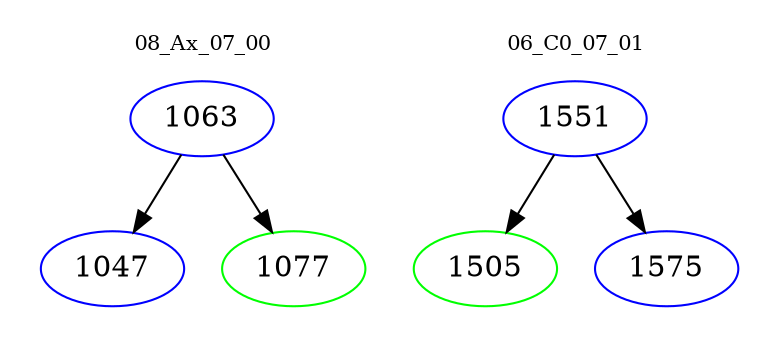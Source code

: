 digraph{
subgraph cluster_0 {
color = white
label = "08_Ax_07_00";
fontsize=10;
T0_1063 [label="1063", color="blue"]
T0_1063 -> T0_1047 [color="black"]
T0_1047 [label="1047", color="blue"]
T0_1063 -> T0_1077 [color="black"]
T0_1077 [label="1077", color="green"]
}
subgraph cluster_1 {
color = white
label = "06_C0_07_01";
fontsize=10;
T1_1551 [label="1551", color="blue"]
T1_1551 -> T1_1505 [color="black"]
T1_1505 [label="1505", color="green"]
T1_1551 -> T1_1575 [color="black"]
T1_1575 [label="1575", color="blue"]
}
}
